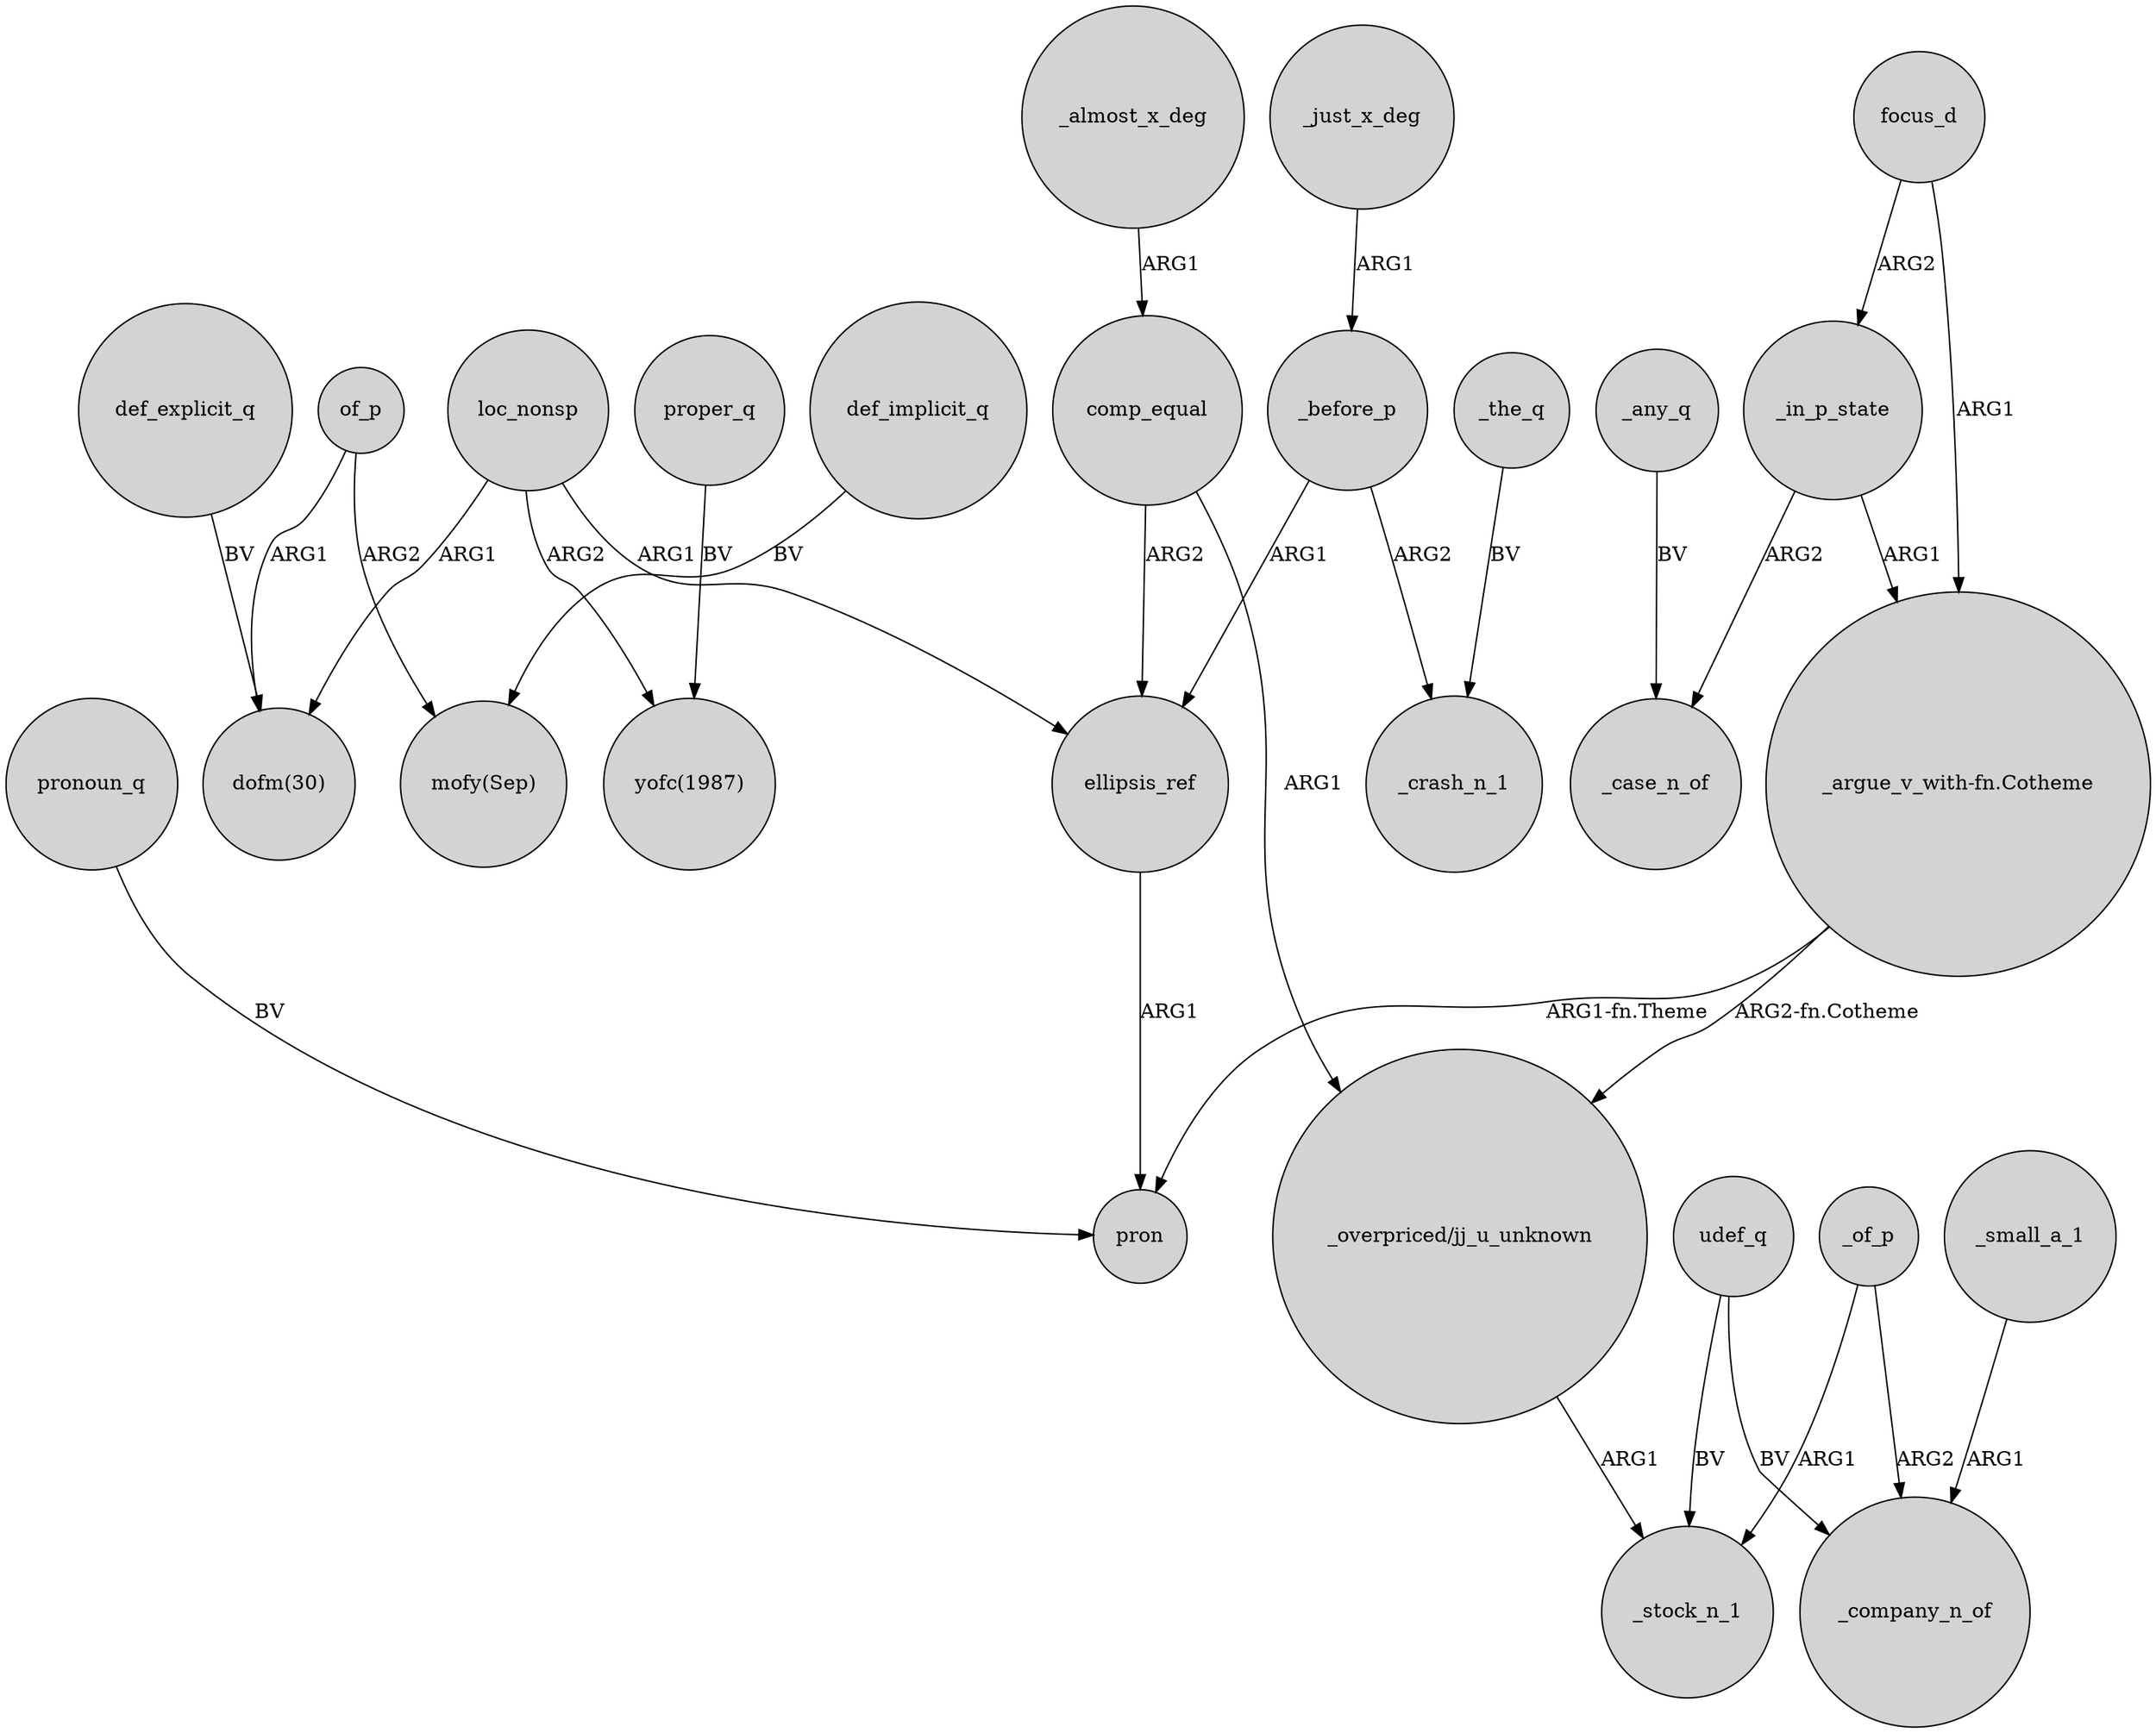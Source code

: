 digraph {
	node [shape=circle style=filled]
	focus_d -> "_argue_v_with-fn.Cotheme" [label=ARG1]
	loc_nonsp -> "dofm(30)" [label=ARG1]
	comp_equal -> ellipsis_ref [label=ARG2]
	"_argue_v_with-fn.Cotheme" -> "_overpriced/jj_u_unknown" [label="ARG2-fn.Cotheme"]
	focus_d -> _in_p_state [label=ARG2]
	_in_p_state -> "_argue_v_with-fn.Cotheme" [label=ARG1]
	_small_a_1 -> _company_n_of [label=ARG1]
	_in_p_state -> _case_n_of [label=ARG2]
	comp_equal -> "_overpriced/jj_u_unknown" [label=ARG1]
	def_implicit_q -> "mofy(Sep)" [label=BV]
	def_explicit_q -> "dofm(30)" [label=BV]
	_the_q -> _crash_n_1 [label=BV]
	of_p -> "mofy(Sep)" [label=ARG2]
	loc_nonsp -> ellipsis_ref [label=ARG1]
	ellipsis_ref -> pron [label=ARG1]
	pronoun_q -> pron [label=BV]
	_before_p -> _crash_n_1 [label=ARG2]
	udef_q -> _stock_n_1 [label=BV]
	proper_q -> "yofc(1987)" [label=BV]
	"_argue_v_with-fn.Cotheme" -> pron [label="ARG1-fn.Theme"]
	_almost_x_deg -> comp_equal [label=ARG1]
	udef_q -> _company_n_of [label=BV]
	_just_x_deg -> _before_p [label=ARG1]
	_of_p -> _company_n_of [label=ARG2]
	"_overpriced/jj_u_unknown" -> _stock_n_1 [label=ARG1]
	of_p -> "dofm(30)" [label=ARG1]
	_of_p -> _stock_n_1 [label=ARG1]
	_before_p -> ellipsis_ref [label=ARG1]
	loc_nonsp -> "yofc(1987)" [label=ARG2]
	_any_q -> _case_n_of [label=BV]
}
